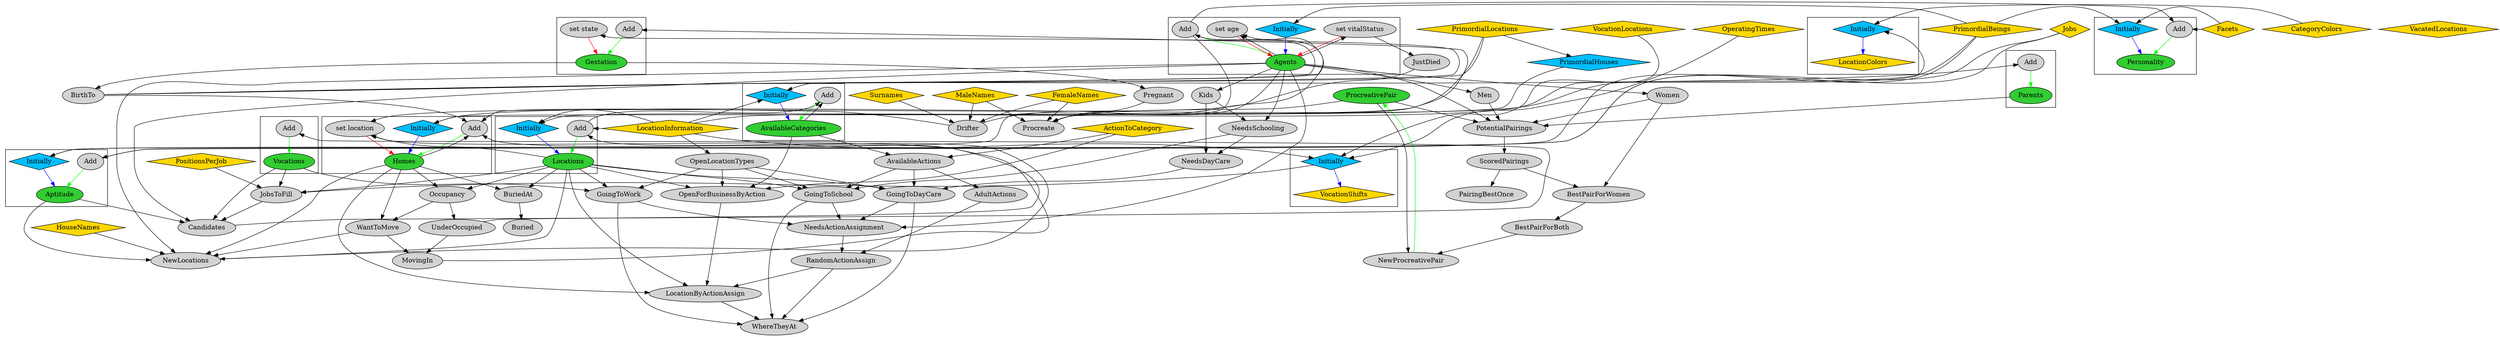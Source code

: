 digraph {
node [ style="filled"]
subgraph "cluster_Agents"{
v6 [ label = "Add"];
v19 [ label = "Agents" fillcolor="limegreen"];
v20 [ label = "Initially" fillcolor="deepskyblue" shape="diamond"];
v22 [ label = "set vitalStatus"];
v23 [ label = "set age"];
}
subgraph "cluster_Personality"{
v4 [ label = "Personality" fillcolor="limegreen"];
v5 [ label = "Add"];
v29 [ label = "Initially" fillcolor="deepskyblue" shape="diamond"];
}
subgraph "cluster_Aptitude"{
v31 [ label = "Aptitude" fillcolor="limegreen"];
v32 [ label = "Add"];
v33 [ label = "Initially" fillcolor="deepskyblue" shape="diamond"];
}
subgraph "cluster_Gestation"{
v8 [ label = "Gestation" fillcolor="limegreen"];
v9 [ label = "Add"];
v27 [ label = "set state"];
}
subgraph "cluster_Parents"{
v25 [ label = "Parents" fillcolor="limegreen"];
v26 [ label = "Add"];
}
subgraph "cluster_LocationColors"{
v38 [ label = "LocationColors" fillcolor="gold" shape="diamond"];
v39 [ label = "Initially" fillcolor="deepskyblue" shape="diamond"];
}
subgraph "cluster_Locations"{
v42 [ label = "Locations" fillcolor="limegreen"];
v43 [ label = "Add"];
v44 [ label = "Initially" fillcolor="deepskyblue" shape="diamond"];
}
subgraph "cluster_AvailableCategories"{
v56 [ label = "AvailableCategories" fillcolor="limegreen"];
v57 [ label = "Add"];
v58 [ label = "Initially" fillcolor="deepskyblue" shape="diamond"];
}
subgraph "cluster_Homes"{
v47 [ label = "Homes" fillcolor="limegreen"];
v48 [ label = "Add"];
v51 [ label = "Initially" fillcolor="deepskyblue" shape="diamond"];
v53 [ label = "set location"];
}
subgraph "cluster_VocationShifts"{
v64 [ label = "VocationShifts" fillcolor="gold" shape="diamond"];
v65 [ label = "Initially" fillcolor="deepskyblue" shape="diamond"];
}
subgraph "cluster_Vocations"{
v66 [ label = "Vocations" fillcolor="limegreen"];
v67 [ label = "Add"];
}
v0 [ label = "MaleNames" fillcolor="gold" shape="diamond"];
v1 [ label = "FemaleNames" fillcolor="gold" shape="diamond"];
v2 [ label = "Surnames" fillcolor="gold" shape="diamond"];
v3 [ label = "Facets" fillcolor="gold" shape="diamond"];
v7 [ label = "BirthTo"];
v10 [ label = "Procreate"];
v11 [ label = "Pregnant"];
v12 [ label = "ProcreativePair" fillcolor="limegreen"];
v13 [ label = "NewProcreativePair"];
v14 [ label = "BestPairForBoth"];
v15 [ label = "BestPairForWomen"];
v16 [ label = "ScoredPairings"];
v17 [ label = "PotentialPairings"];
v18 [ label = "Women"];
v21 [ label = "PrimordialBeings" fillcolor="gold" shape="diamond"];
v24 [ label = "Men"];
v28 [ label = "Drifter"];
v30 [ label = "Jobs" fillcolor="gold" shape="diamond"];
v34 [ label = "JustDied"];
v35 [ label = "PairingBestOnce"];
v36 [ label = "LocationInformation" fillcolor="gold" shape="diamond"];
v37 [ label = "CategoryColors" fillcolor="gold" shape="diamond"];
v40 [ label = "PrimordialLocations" fillcolor="gold" shape="diamond"];
v41 [ label = "NewLocations"];
v45 [ label = "HouseNames" fillcolor="gold" shape="diamond"];
v46 [ label = "WantToMove"];
v49 [ label = "UnderOccupied"];
v50 [ label = "Occupancy"];
v52 [ label = "PrimordialHouses" fillcolor="deepskyblue" shape="diamond"];
v54 [ label = "MovingIn"];
v55 [ label = "VacatedLocations" fillcolor="gold" shape="diamond"];
v59 [ label = "BuriedAt"];
v60 [ label = "Buried"];
v61 [ label = "VocationLocations" fillcolor="gold" shape="diamond"];
v62 [ label = "PositionsPerJob" fillcolor="gold" shape="diamond"];
v63 [ label = "OperatingTimes" fillcolor="gold" shape="diamond"];
v68 [ label = "Candidates"];
v69 [ label = "JobsToFill"];
v70 [ label = "ActionToCategory" fillcolor="gold" shape="diamond"];
v71 [ label = "AvailableActions"];
v72 [ label = "OpenLocationTypes"];
v73 [ label = "Kids"];
v74 [ label = "NeedsSchooling"];
v75 [ label = "NeedsDayCare"];
v76 [ label = "GoingToSchool"];
v77 [ label = "GoingToDayCare"];
v78 [ label = "GoingToWork"];
v79 [ label = "WhereTheyAt"];
v80 [ label = "RandomActionAssign"];
v81 [ label = "AdultActions"];
v82 [ label = "NeedsActionAssignment"];
v83 [ label = "LocationByActionAssign"];
v84 [ label = "OpenForBusinessByAction"];
v5 -> v4 [ color="green" ]
v6 -> v5 [ constraint="false" ]
v7 -> v6 [ constraint="false" ]
v8 -> v7
v9 -> v8 [ color="green" ]
v10 -> v9 [ constraint="false" ]
v11 -> v10
v8 -> v11
v12 -> v10
v13 -> v12 [ color="green" ]
v12 -> v13
v14 -> v13
v15 -> v14
v16 -> v15
v17 -> v16
v12 -> v17
v18 -> v17
v19 -> v18
v6 -> v19 [ color="green" ]
v20 -> v19 [ color="blue" ]
v21 -> v20 [ constraint="false" ]
v22 -> v19 [ color="red" ]
v19 -> v22 [ constraint="false" ]
v23 -> v19 [ color="red" ]
v7 -> v23 [ constraint="false" ]
v19 -> v23 [ constraint="false" ]
v24 -> v17
v19 -> v24
v19 -> v17
v25 -> v17
v26 -> v25 [ color="green" ]
v7 -> v26 [ constraint="false" ]
v18 -> v15
v19 -> v10
v0 -> v10
v1 -> v10
v27 -> v8 [ color="red" ]
v7 -> v27 [ constraint="false" ]
v28 -> v6 [ constraint="false" ]
v2 -> v28
v0 -> v28
v1 -> v28
v3 -> v5 [ constraint="false" ]
v29 -> v4 [ color="blue" ]
v21 -> v29 [ constraint="false" ]
v3 -> v29 [ constraint="false" ]
v32 -> v31 [ color="green" ]
v6 -> v32 [ constraint="false" ]
v30 -> v32 [ constraint="false" ]
v33 -> v31 [ color="blue" ]
v21 -> v33 [ constraint="false" ]
v30 -> v33 [ constraint="false" ]
v22 -> v34
v16 -> v35
v39 -> v38 [ color="blue" ]
v36 -> v39 [ constraint="false" ]
v37 -> v39 [ constraint="false" ]
v42 -> v41
v43 -> v42 [ color="green" ]
v41 -> v43 [ constraint="false" ]
v36 -> v43 [ constraint="false" ]
v44 -> v42 [ color="blue" ]
v40 -> v44 [ constraint="false" ]
v36 -> v44 [ constraint="false" ]
v45 -> v41
v46 -> v41
v47 -> v46
v48 -> v47 [ color="green" ]
v7 -> v48 [ constraint="false" ]
v47 -> v48 [ constraint="false" ]
v49 -> v48 [ constraint="false" ]
v50 -> v49
v42 -> v50
v47 -> v50
v28 -> v48 [ constraint="false" ]
v51 -> v47 [ color="blue" ]
v52 -> v51 [ constraint="false" ]
v40 -> v52
v21 -> v51 [ constraint="false" ]
v53 -> v47 [ color="red" ]
v34 -> v53 [ constraint="false" ]
v42 -> v53 [ constraint="false" ]
v54 -> v53 [ constraint="false" ]
v46 -> v54
v49 -> v54
v50 -> v46
v47 -> v41
v19 -> v41
v31 -> v41
v57 -> v56 [ color="green" ]
v43 -> v57 [ constraint="false" ]
v56 -> v57 [ constraint="false" ]
v58 -> v56 [ color="blue" ]
v36 -> v58 [ constraint="false" ]
v40 -> v58 [ constraint="false" ]
v42 -> v59
v47 -> v59
v59 -> v60
v65 -> v64 [ color="blue" ]
v61 -> v65 [ constraint="false" ]
v36 -> v65 [ constraint="false" ]
v63 -> v65 [ constraint="false" ]
v67 -> v66 [ color="green" ]
v68 -> v67 [ constraint="false" ]
v69 -> v68
v42 -> v69
v65 -> v69
v62 -> v69
v66 -> v69
v66 -> v68
v19 -> v68
v31 -> v68
v70 -> v71
v56 -> v71
v36 -> v72
v19 -> v73
v73 -> v74
v19 -> v74
v74 -> v75
v73 -> v75
v71 -> v76
v72 -> v76
v42 -> v76
v74 -> v76
v71 -> v77
v72 -> v77
v42 -> v77
v75 -> v77
v66 -> v78
v72 -> v78
v42 -> v78
v76 -> v79
v77 -> v79
v78 -> v79
v80 -> v79
v81 -> v80
v71 -> v81
v82 -> v80
v78 -> v82
v77 -> v82
v76 -> v82
v19 -> v82
v83 -> v79
v80 -> v83
v47 -> v83
v84 -> v83
v70 -> v84
v56 -> v84
v72 -> v84
v42 -> v84
v42 -> v83
}
